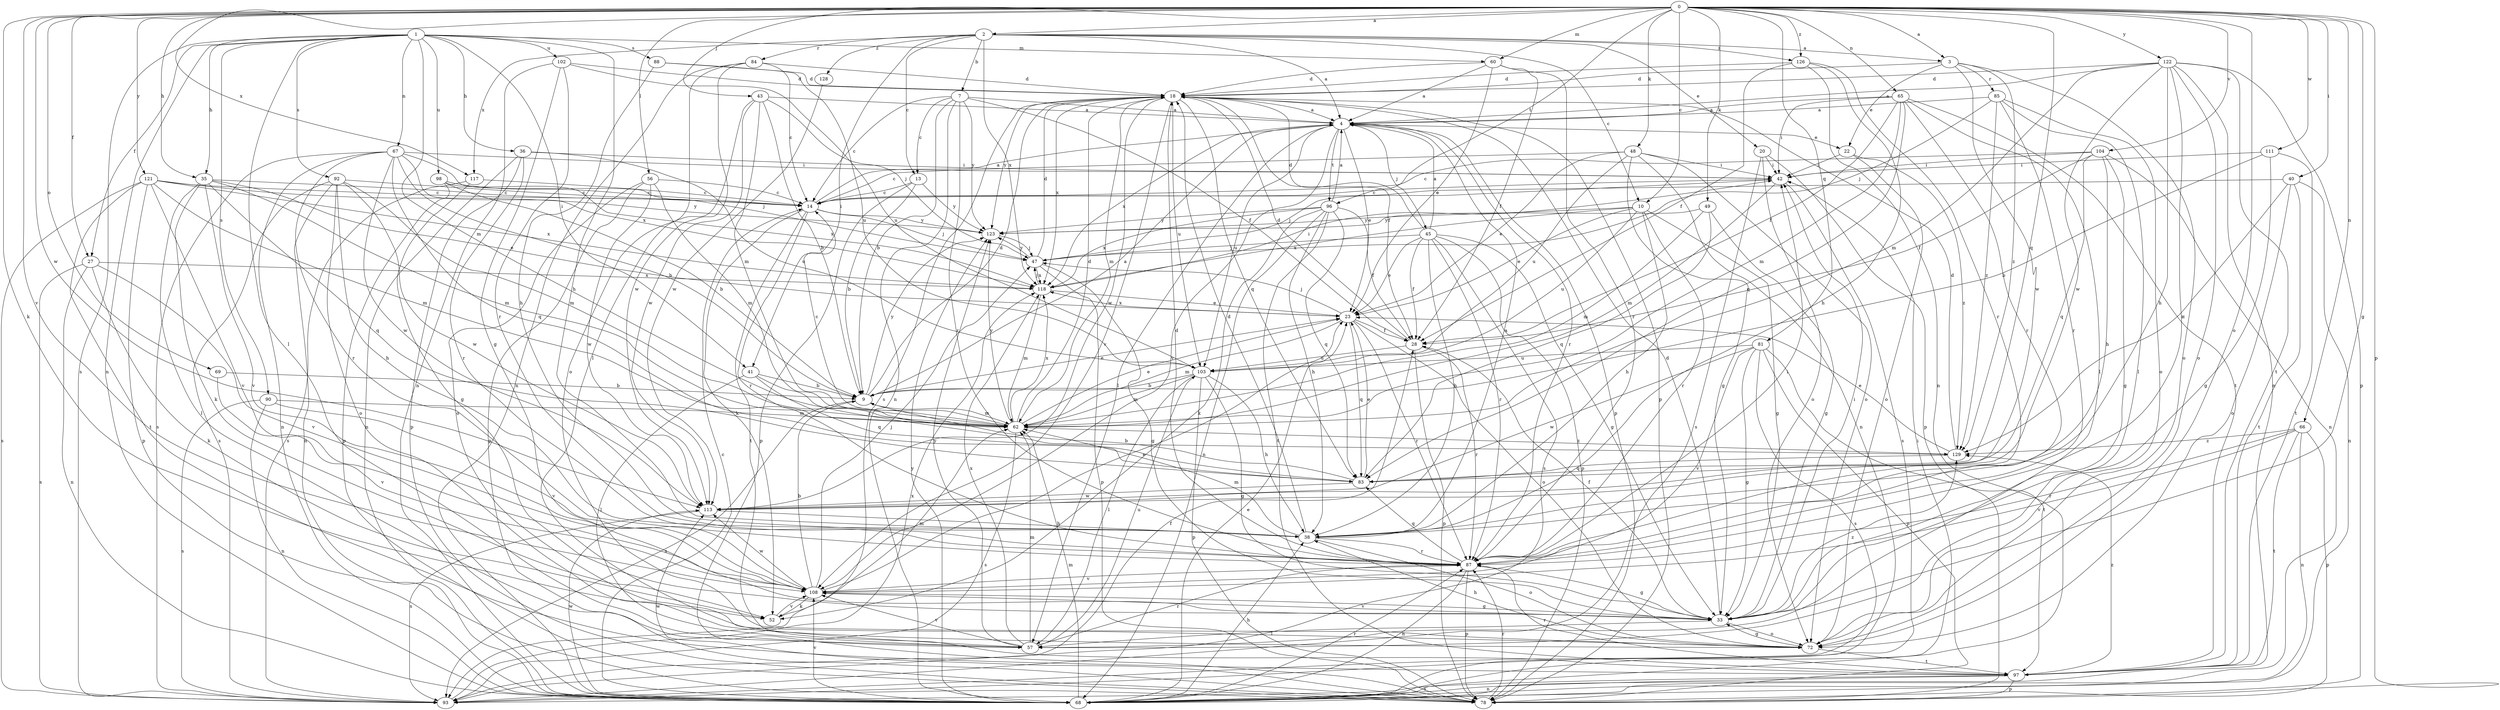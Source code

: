 strict digraph  {
0;
1;
2;
3;
4;
7;
9;
10;
13;
14;
18;
20;
22;
23;
27;
28;
33;
35;
36;
38;
40;
41;
42;
43;
45;
47;
48;
49;
52;
56;
57;
60;
62;
65;
66;
67;
68;
69;
72;
78;
81;
83;
84;
85;
87;
88;
90;
92;
93;
96;
97;
98;
102;
103;
104;
108;
111;
113;
117;
118;
121;
122;
123;
126;
128;
129;
0 -> 2  [label=a];
0 -> 3  [label=a];
0 -> 10  [label=c];
0 -> 27  [label=f];
0 -> 33  [label=g];
0 -> 35  [label=h];
0 -> 40  [label=i];
0 -> 43  [label=j];
0 -> 48  [label=k];
0 -> 49  [label=k];
0 -> 52  [label=k];
0 -> 56  [label=l];
0 -> 60  [label=m];
0 -> 65  [label=n];
0 -> 66  [label=n];
0 -> 69  [label=o];
0 -> 72  [label=o];
0 -> 78  [label=p];
0 -> 81  [label=q];
0 -> 83  [label=q];
0 -> 96  [label=t];
0 -> 104  [label=v];
0 -> 108  [label=v];
0 -> 111  [label=w];
0 -> 113  [label=w];
0 -> 117  [label=x];
0 -> 121  [label=y];
0 -> 122  [label=y];
0 -> 126  [label=z];
1 -> 27  [label=f];
1 -> 35  [label=h];
1 -> 36  [label=h];
1 -> 38  [label=h];
1 -> 41  [label=i];
1 -> 57  [label=l];
1 -> 60  [label=m];
1 -> 62  [label=m];
1 -> 67  [label=n];
1 -> 68  [label=n];
1 -> 88  [label=s];
1 -> 90  [label=s];
1 -> 92  [label=s];
1 -> 93  [label=s];
1 -> 98  [label=u];
1 -> 102  [label=u];
2 -> 3  [label=a];
2 -> 4  [label=a];
2 -> 7  [label=b];
2 -> 10  [label=c];
2 -> 13  [label=c];
2 -> 20  [label=e];
2 -> 41  [label=i];
2 -> 84  [label=r];
2 -> 117  [label=x];
2 -> 118  [label=x];
2 -> 126  [label=z];
2 -> 128  [label=z];
3 -> 18  [label=d];
3 -> 22  [label=e];
3 -> 72  [label=o];
3 -> 85  [label=r];
3 -> 113  [label=w];
3 -> 129  [label=z];
4 -> 22  [label=e];
4 -> 23  [label=e];
4 -> 45  [label=j];
4 -> 57  [label=l];
4 -> 78  [label=p];
4 -> 87  [label=r];
4 -> 96  [label=t];
4 -> 103  [label=u];
4 -> 108  [label=v];
4 -> 118  [label=x];
7 -> 4  [label=a];
7 -> 9  [label=b];
7 -> 13  [label=c];
7 -> 14  [label=c];
7 -> 28  [label=f];
7 -> 68  [label=n];
7 -> 87  [label=r];
7 -> 123  [label=y];
9 -> 4  [label=a];
9 -> 18  [label=d];
9 -> 23  [label=e];
9 -> 62  [label=m];
9 -> 93  [label=s];
9 -> 123  [label=y];
10 -> 23  [label=e];
10 -> 33  [label=g];
10 -> 38  [label=h];
10 -> 87  [label=r];
10 -> 103  [label=u];
10 -> 118  [label=x];
10 -> 123  [label=y];
13 -> 9  [label=b];
13 -> 14  [label=c];
13 -> 78  [label=p];
13 -> 123  [label=y];
14 -> 4  [label=a];
14 -> 47  [label=j];
14 -> 52  [label=k];
14 -> 87  [label=r];
14 -> 97  [label=t];
14 -> 123  [label=y];
18 -> 4  [label=a];
18 -> 28  [label=f];
18 -> 62  [label=m];
18 -> 78  [label=p];
18 -> 83  [label=q];
18 -> 93  [label=s];
18 -> 103  [label=u];
18 -> 108  [label=v];
18 -> 113  [label=w];
18 -> 118  [label=x];
18 -> 123  [label=y];
20 -> 42  [label=i];
20 -> 72  [label=o];
20 -> 78  [label=p];
20 -> 93  [label=s];
22 -> 42  [label=i];
22 -> 72  [label=o];
22 -> 129  [label=z];
23 -> 28  [label=f];
23 -> 47  [label=j];
23 -> 62  [label=m];
23 -> 72  [label=o];
23 -> 83  [label=q];
23 -> 87  [label=r];
23 -> 118  [label=x];
27 -> 52  [label=k];
27 -> 68  [label=n];
27 -> 93  [label=s];
27 -> 108  [label=v];
27 -> 118  [label=x];
28 -> 18  [label=d];
28 -> 78  [label=p];
28 -> 87  [label=r];
28 -> 103  [label=u];
33 -> 18  [label=d];
33 -> 28  [label=f];
33 -> 42  [label=i];
33 -> 57  [label=l];
33 -> 72  [label=o];
33 -> 108  [label=v];
33 -> 129  [label=z];
35 -> 14  [label=c];
35 -> 23  [label=e];
35 -> 52  [label=k];
35 -> 57  [label=l];
35 -> 62  [label=m];
35 -> 83  [label=q];
35 -> 108  [label=v];
36 -> 42  [label=i];
36 -> 68  [label=n];
36 -> 78  [label=p];
36 -> 87  [label=r];
36 -> 103  [label=u];
38 -> 4  [label=a];
38 -> 18  [label=d];
38 -> 62  [label=m];
38 -> 72  [label=o];
38 -> 87  [label=r];
40 -> 14  [label=c];
40 -> 68  [label=n];
40 -> 72  [label=o];
40 -> 97  [label=t];
40 -> 129  [label=z];
41 -> 9  [label=b];
41 -> 57  [label=l];
41 -> 83  [label=q];
41 -> 129  [label=z];
42 -> 14  [label=c];
42 -> 47  [label=j];
42 -> 62  [label=m];
42 -> 93  [label=s];
43 -> 4  [label=a];
43 -> 9  [label=b];
43 -> 47  [label=j];
43 -> 62  [label=m];
43 -> 72  [label=o];
43 -> 113  [label=w];
45 -> 4  [label=a];
45 -> 18  [label=d];
45 -> 23  [label=e];
45 -> 28  [label=f];
45 -> 33  [label=g];
45 -> 38  [label=h];
45 -> 47  [label=j];
45 -> 78  [label=p];
45 -> 87  [label=r];
45 -> 93  [label=s];
47 -> 18  [label=d];
47 -> 33  [label=g];
47 -> 78  [label=p];
47 -> 118  [label=x];
47 -> 123  [label=y];
48 -> 14  [label=c];
48 -> 23  [label=e];
48 -> 33  [label=g];
48 -> 42  [label=i];
48 -> 68  [label=n];
48 -> 72  [label=o];
48 -> 103  [label=u];
49 -> 33  [label=g];
49 -> 62  [label=m];
49 -> 83  [label=q];
49 -> 123  [label=y];
52 -> 62  [label=m];
52 -> 108  [label=v];
56 -> 14  [label=c];
56 -> 62  [label=m];
56 -> 72  [label=o];
56 -> 78  [label=p];
56 -> 113  [label=w];
57 -> 62  [label=m];
57 -> 87  [label=r];
57 -> 103  [label=u];
57 -> 108  [label=v];
57 -> 118  [label=x];
57 -> 123  [label=y];
60 -> 4  [label=a];
60 -> 18  [label=d];
60 -> 23  [label=e];
60 -> 28  [label=f];
60 -> 87  [label=r];
62 -> 14  [label=c];
62 -> 18  [label=d];
62 -> 23  [label=e];
62 -> 93  [label=s];
62 -> 118  [label=x];
62 -> 123  [label=y];
62 -> 129  [label=z];
65 -> 4  [label=a];
65 -> 28  [label=f];
65 -> 42  [label=i];
65 -> 57  [label=l];
65 -> 62  [label=m];
65 -> 83  [label=q];
65 -> 87  [label=r];
65 -> 97  [label=t];
66 -> 68  [label=n];
66 -> 78  [label=p];
66 -> 87  [label=r];
66 -> 97  [label=t];
66 -> 108  [label=v];
66 -> 129  [label=z];
67 -> 9  [label=b];
67 -> 42  [label=i];
67 -> 47  [label=j];
67 -> 68  [label=n];
67 -> 83  [label=q];
67 -> 87  [label=r];
67 -> 93  [label=s];
67 -> 113  [label=w];
67 -> 118  [label=x];
68 -> 14  [label=c];
68 -> 23  [label=e];
68 -> 38  [label=h];
68 -> 42  [label=i];
68 -> 62  [label=m];
68 -> 87  [label=r];
68 -> 108  [label=v];
68 -> 113  [label=w];
68 -> 123  [label=y];
69 -> 9  [label=b];
69 -> 108  [label=v];
72 -> 33  [label=g];
72 -> 38  [label=h];
72 -> 97  [label=t];
78 -> 87  [label=r];
78 -> 113  [label=w];
81 -> 33  [label=g];
81 -> 78  [label=p];
81 -> 93  [label=s];
81 -> 97  [label=t];
81 -> 103  [label=u];
81 -> 108  [label=v];
81 -> 113  [label=w];
83 -> 9  [label=b];
83 -> 23  [label=e];
83 -> 113  [label=w];
84 -> 14  [label=c];
84 -> 18  [label=d];
84 -> 57  [label=l];
84 -> 68  [label=n];
84 -> 113  [label=w];
85 -> 4  [label=a];
85 -> 47  [label=j];
85 -> 57  [label=l];
85 -> 72  [label=o];
85 -> 87  [label=r];
85 -> 129  [label=z];
87 -> 18  [label=d];
87 -> 33  [label=g];
87 -> 42  [label=i];
87 -> 68  [label=n];
87 -> 78  [label=p];
87 -> 83  [label=q];
87 -> 108  [label=v];
88 -> 18  [label=d];
88 -> 38  [label=h];
88 -> 103  [label=u];
90 -> 62  [label=m];
90 -> 68  [label=n];
90 -> 93  [label=s];
90 -> 108  [label=v];
92 -> 14  [label=c];
92 -> 38  [label=h];
92 -> 62  [label=m];
92 -> 68  [label=n];
92 -> 72  [label=o];
92 -> 93  [label=s];
92 -> 113  [label=w];
93 -> 28  [label=f];
93 -> 118  [label=x];
96 -> 4  [label=a];
96 -> 28  [label=f];
96 -> 38  [label=h];
96 -> 52  [label=k];
96 -> 68  [label=n];
96 -> 83  [label=q];
96 -> 97  [label=t];
96 -> 118  [label=x];
96 -> 123  [label=y];
97 -> 68  [label=n];
97 -> 78  [label=p];
97 -> 87  [label=r];
97 -> 93  [label=s];
97 -> 129  [label=z];
98 -> 9  [label=b];
98 -> 14  [label=c];
98 -> 78  [label=p];
98 -> 118  [label=x];
102 -> 18  [label=d];
102 -> 33  [label=g];
102 -> 68  [label=n];
102 -> 87  [label=r];
102 -> 103  [label=u];
103 -> 9  [label=b];
103 -> 33  [label=g];
103 -> 38  [label=h];
103 -> 57  [label=l];
103 -> 62  [label=m];
103 -> 78  [label=p];
104 -> 14  [label=c];
104 -> 28  [label=f];
104 -> 33  [label=g];
104 -> 38  [label=h];
104 -> 42  [label=i];
104 -> 68  [label=n];
104 -> 83  [label=q];
108 -> 9  [label=b];
108 -> 23  [label=e];
108 -> 33  [label=g];
108 -> 47  [label=j];
108 -> 52  [label=k];
108 -> 113  [label=w];
111 -> 9  [label=b];
111 -> 33  [label=g];
111 -> 42  [label=i];
111 -> 97  [label=t];
113 -> 38  [label=h];
113 -> 93  [label=s];
117 -> 14  [label=c];
117 -> 33  [label=g];
117 -> 93  [label=s];
118 -> 23  [label=e];
118 -> 42  [label=i];
118 -> 47  [label=j];
118 -> 62  [label=m];
121 -> 14  [label=c];
121 -> 62  [label=m];
121 -> 78  [label=p];
121 -> 93  [label=s];
121 -> 97  [label=t];
121 -> 108  [label=v];
121 -> 118  [label=x];
121 -> 123  [label=y];
122 -> 4  [label=a];
122 -> 18  [label=d];
122 -> 38  [label=h];
122 -> 62  [label=m];
122 -> 68  [label=n];
122 -> 72  [label=o];
122 -> 78  [label=p];
122 -> 87  [label=r];
122 -> 97  [label=t];
122 -> 113  [label=w];
123 -> 47  [label=j];
126 -> 18  [label=d];
126 -> 28  [label=f];
126 -> 38  [label=h];
126 -> 68  [label=n];
126 -> 87  [label=r];
128 -> 113  [label=w];
129 -> 18  [label=d];
129 -> 23  [label=e];
129 -> 83  [label=q];
}
